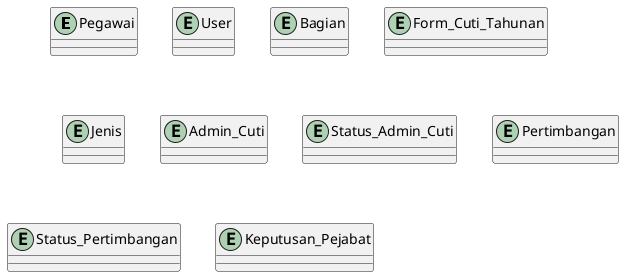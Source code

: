 @startuml
entity Pegawai{

}

entity User{

}

entity Bagian{

}

entity Form_Cuti_Tahunan{

}

entity Jenis{

}

entity Admin_Cuti{

}

entity Status_Admin_Cuti{

}


entity Pertimbangan{

}

entity Status_Pertimbangan{

}

entity Keputusan_Pejabat{

}

@enduml
